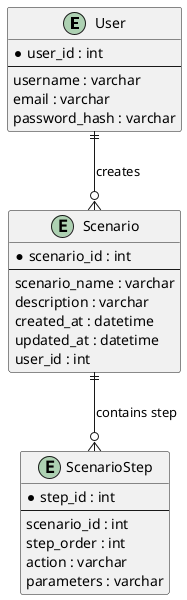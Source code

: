 @startuml
entity User {
  * user_id : int
  --
  username : varchar
  email : varchar
  password_hash : varchar
}

entity Scenario {
  * scenario_id : int
  --
  scenario_name : varchar
  description : varchar
  created_at : datetime
  updated_at : datetime
  user_id : int
}

entity ScenarioStep {
  * step_id : int
  --
  scenario_id : int
  step_order : int
  action : varchar
  parameters : varchar
}

User ||--o{ Scenario : "creates"
Scenario ||--o{ ScenarioStep : "contains step"
@enduml
